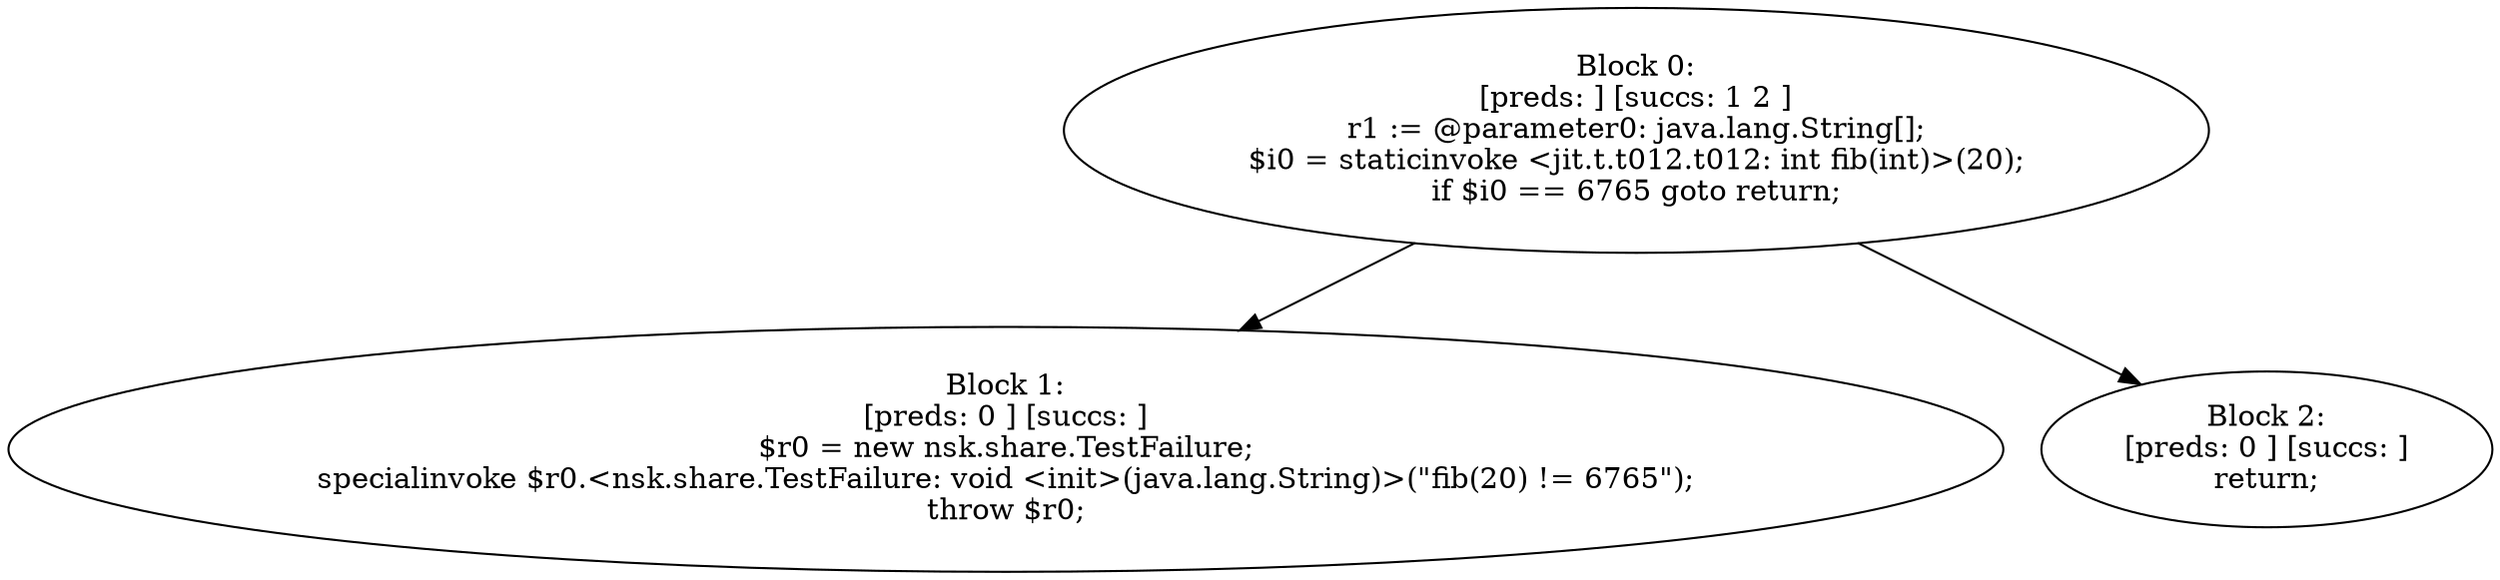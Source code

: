digraph "unitGraph" {
    "Block 0:
[preds: ] [succs: 1 2 ]
r1 := @parameter0: java.lang.String[];
$i0 = staticinvoke <jit.t.t012.t012: int fib(int)>(20);
if $i0 == 6765 goto return;
"
    "Block 1:
[preds: 0 ] [succs: ]
$r0 = new nsk.share.TestFailure;
specialinvoke $r0.<nsk.share.TestFailure: void <init>(java.lang.String)>(\"fib(20) != 6765\");
throw $r0;
"
    "Block 2:
[preds: 0 ] [succs: ]
return;
"
    "Block 0:
[preds: ] [succs: 1 2 ]
r1 := @parameter0: java.lang.String[];
$i0 = staticinvoke <jit.t.t012.t012: int fib(int)>(20);
if $i0 == 6765 goto return;
"->"Block 1:
[preds: 0 ] [succs: ]
$r0 = new nsk.share.TestFailure;
specialinvoke $r0.<nsk.share.TestFailure: void <init>(java.lang.String)>(\"fib(20) != 6765\");
throw $r0;
";
    "Block 0:
[preds: ] [succs: 1 2 ]
r1 := @parameter0: java.lang.String[];
$i0 = staticinvoke <jit.t.t012.t012: int fib(int)>(20);
if $i0 == 6765 goto return;
"->"Block 2:
[preds: 0 ] [succs: ]
return;
";
}
